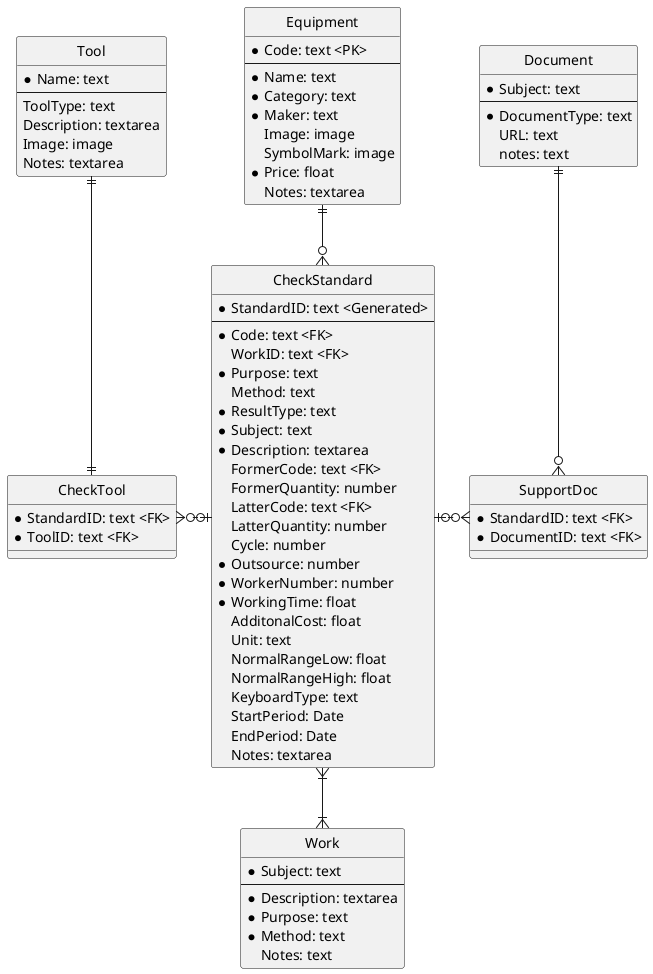 @startuml
hide circle
skinparam linetype ortho

entity CheckStandard {
    * StandardID: text <Generated>
    --
    * Code: text <FK>
    WorkID: text <FK>
    * Purpose: text
    Method: text
    * ResultType: text
    * Subject: text
    * Description: textarea
    FormerCode: text <FK>
    FormerQuantity: number
    LatterCode: text <FK>
    LatterQuantity: number
    Cycle: number
    * Outsource: number
    * WorkerNumber: number
    * WorkingTime: float
    AdditonalCost: float
    Unit: text
    NormalRangeLow: float
    NormalRangeHigh: float
    KeyboardType: text
    StartPeriod: Date
    EndPeriod: Date
    Notes: textarea
}
' Method: Cleaning/ Visual check/ Listening check/ Touching check/ Measurement/ Recording/ Replacement/ Confirmation
' ResultType: Check/ Measure/ TakePicture/ Upload/ Replace/ Apply/ Propose 
entity CheckTool {
    * StandardID: text <FK>
    * ToolID: text <FK>
}
entity SupportDoc {
    * StandardID: text <FK>
    * DocumentID: text <FK>
}
entity Equipment {
    * Code: text <PK>
    --
    * Name: text
    * Category: text
    * Maker: text
    Image: image
    SymbolMark: image
    * Price: float
    Notes: textarea
}
' Category: Camera/ Recorder/ Periferals/ Panel/ Display/ Sensor/ Mount/ Output/ Communicator/ Power supply/ Battery
entity Work{
    * Subject: text
    --
    * Description: textarea
    * Purpose: text
    * Method: text
    Notes: text
}
' Purpose: Cleaning/ Function check/ Performance test/ Safety check/ Environment check/ Prevention measures/ Prevention measures/ Normalization/ Operation check
' add Campaign and special check
entity Tool {
    * Name: text
    --
    ToolType: text
    Description: textarea
    Image: image
    Notes: textarea
}
' ToolType: Indivisual tool/ Shared tool/ Purchaising/ Rental
entity Document {
    * Subject: text
    --
    * DocumentType: text
    URL: text
    notes: text
}
' DocumentType: Manual/ Instructions/ Checklist/ Contract/ Appearance/ Drawing

Equipment ||--o{ CheckStandard
Tool ||-d-|| CheckTool
CheckTool }o-r-o| CheckStandard
Document ||-d-o{ SupportDoc
SupportDoc }o-l-o| CheckStandard
CheckStandard }|--|{ Work
@enduml